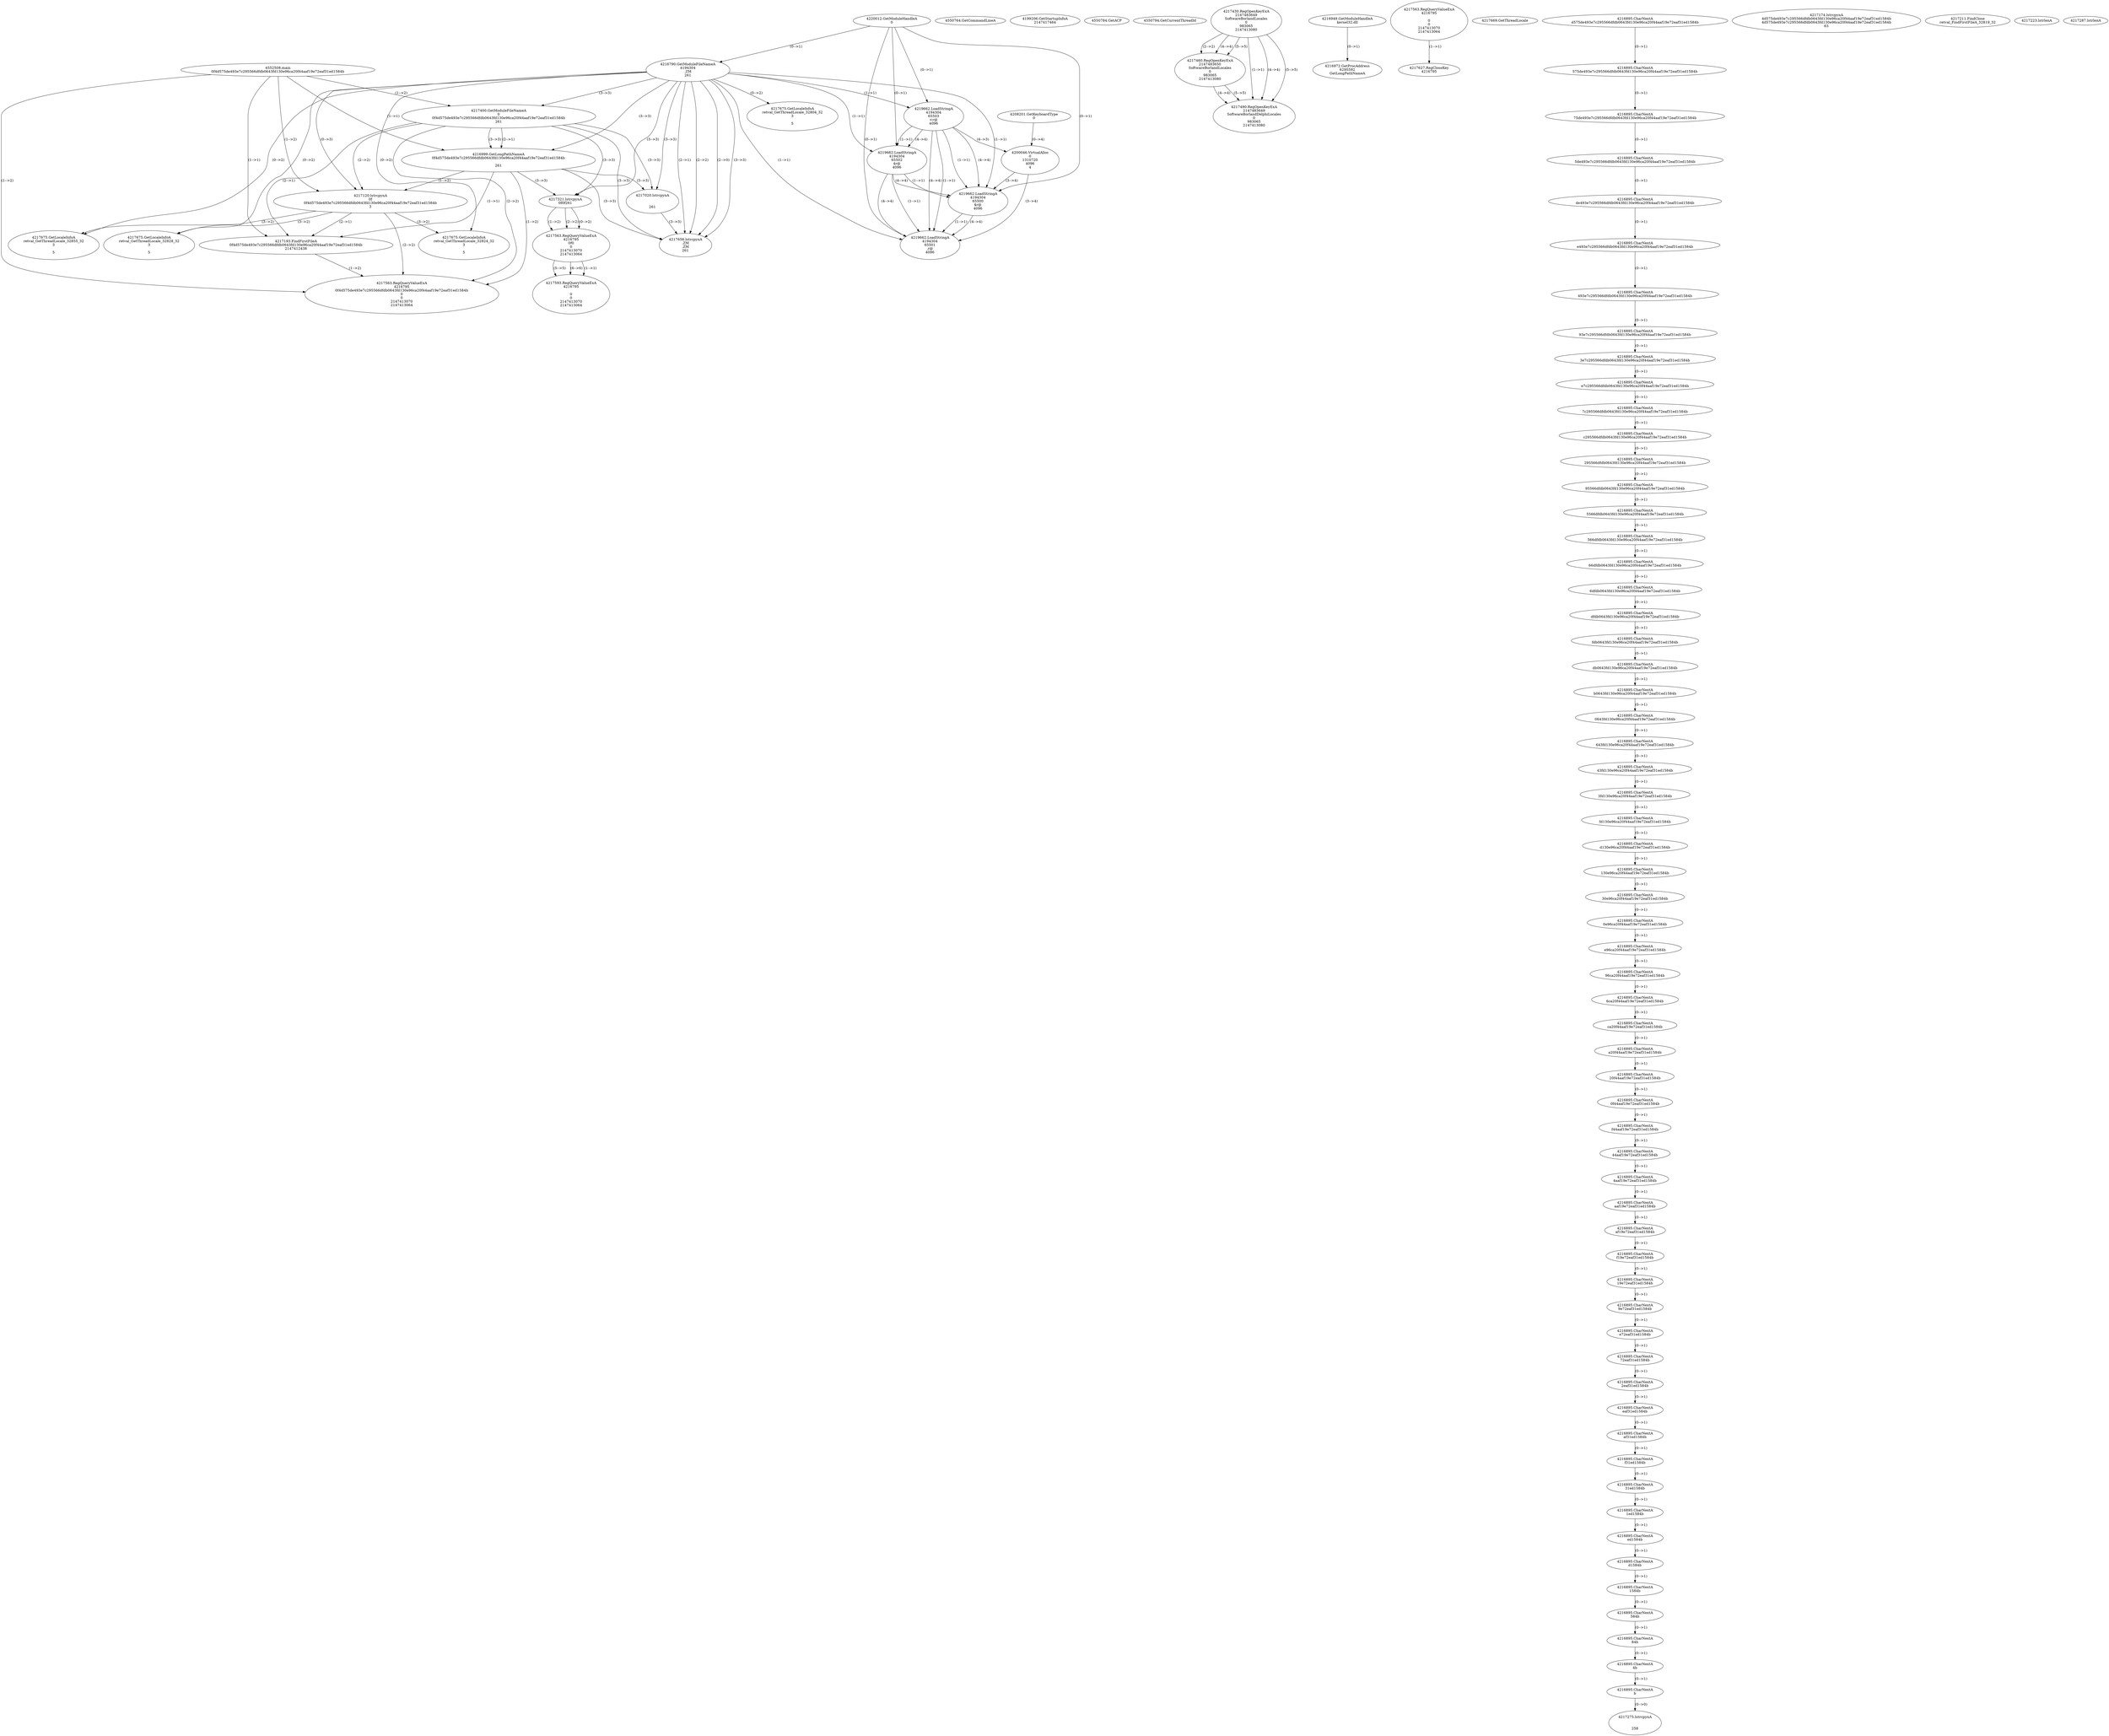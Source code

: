 // Global SCDG with merge call
digraph {
	0 [label="4552508.main
0f4d575de493e7c295566dfdb0643fd130e96ca20f44aaf19e72eaf31ed1584b"]
	1 [label="4220012.GetModuleHandleA
0"]
	2 [label="4208201.GetKeyboardType
0"]
	3 [label="4550764.GetCommandLineA
"]
	4 [label="4199206.GetStartupInfoA
2147417464"]
	5 [label="4550784.GetACP
"]
	6 [label="4550794.GetCurrentThreadId
"]
	7 [label="4216790.GetModuleFileNameA
4194304
.ZM
261"]
	1 -> 7 [label="(0-->1)"]
	8 [label="4217400.GetModuleFileNameA
0
0f4d575de493e7c295566dfdb0643fd130e96ca20f44aaf19e72eaf31ed1584b
261"]
	0 -> 8 [label="(1-->2)"]
	7 -> 8 [label="(3-->3)"]
	9 [label="4217430.RegOpenKeyExA
2147483649
Software\Borland\Locales
0
983065
2147413080"]
	10 [label="4217460.RegOpenKeyExA
2147483650
Software\Borland\Locales
0
983065
2147413080"]
	9 -> 10 [label="(2-->2)"]
	9 -> 10 [label="(4-->4)"]
	9 -> 10 [label="(5-->5)"]
	11 [label="4217490.RegOpenKeyExA
2147483649
Software\Borland\Delphi\Locales
0
983065
2147413080"]
	9 -> 11 [label="(1-->1)"]
	9 -> 11 [label="(4-->4)"]
	10 -> 11 [label="(4-->4)"]
	9 -> 11 [label="(5-->5)"]
	10 -> 11 [label="(5-->5)"]
	12 [label="4216949.GetModuleHandleA
kernel32.dll"]
	13 [label="4216972.GetProcAddress
6295592
GetLongPathNameA"]
	12 -> 13 [label="(0-->1)"]
	14 [label="4216999.GetLongPathNameA
0f4d575de493e7c295566dfdb0643fd130e96ca20f44aaf19e72eaf31ed1584b

261"]
	0 -> 14 [label="(1-->1)"]
	8 -> 14 [label="(2-->1)"]
	7 -> 14 [label="(3-->3)"]
	8 -> 14 [label="(3-->3)"]
	15 [label="4217020.lstrcpynA


261"]
	7 -> 15 [label="(3-->3)"]
	8 -> 15 [label="(3-->3)"]
	14 -> 15 [label="(3-->3)"]
	16 [label="4217563.RegQueryValueExA
4216795

0
0
2147413070
2147413064"]
	17 [label="4217627.RegCloseKey
4216795"]
	16 -> 17 [label="(1-->1)"]
	18 [label="4217656.lstrcpynA
.ZM
.ZM
261"]
	7 -> 18 [label="(2-->1)"]
	7 -> 18 [label="(2-->2)"]
	7 -> 18 [label="(3-->3)"]
	8 -> 18 [label="(3-->3)"]
	14 -> 18 [label="(3-->3)"]
	15 -> 18 [label="(3-->3)"]
	7 -> 18 [label="(2-->0)"]
	19 [label="4217669.GetThreadLocale
"]
	20 [label="4217675.GetLocaleInfoA
retval_GetThreadLocale_32804_32
3

5"]
	7 -> 20 [label="(0-->2)"]
	21 [label="4219662.LoadStringA
4194304
65503
<r@
4096"]
	1 -> 21 [label="(0-->1)"]
	7 -> 21 [label="(1-->1)"]
	22 [label="4217120.lstrcpynA
0f
0f4d575de493e7c295566dfdb0643fd130e96ca20f44aaf19e72eaf31ed1584b
3"]
	0 -> 22 [label="(1-->2)"]
	8 -> 22 [label="(2-->2)"]
	14 -> 22 [label="(1-->2)"]
	7 -> 22 [label="(0-->3)"]
	23 [label="4216895.CharNextA
d575de493e7c295566dfdb0643fd130e96ca20f44aaf19e72eaf31ed1584b"]
	24 [label="4216895.CharNextA
575de493e7c295566dfdb0643fd130e96ca20f44aaf19e72eaf31ed1584b"]
	23 -> 24 [label="(0-->1)"]
	25 [label="4216895.CharNextA
75de493e7c295566dfdb0643fd130e96ca20f44aaf19e72eaf31ed1584b"]
	24 -> 25 [label="(0-->1)"]
	26 [label="4216895.CharNextA
5de493e7c295566dfdb0643fd130e96ca20f44aaf19e72eaf31ed1584b"]
	25 -> 26 [label="(0-->1)"]
	27 [label="4216895.CharNextA
de493e7c295566dfdb0643fd130e96ca20f44aaf19e72eaf31ed1584b"]
	26 -> 27 [label="(0-->1)"]
	28 [label="4216895.CharNextA
e493e7c295566dfdb0643fd130e96ca20f44aaf19e72eaf31ed1584b"]
	27 -> 28 [label="(0-->1)"]
	29 [label="4216895.CharNextA
493e7c295566dfdb0643fd130e96ca20f44aaf19e72eaf31ed1584b"]
	28 -> 29 [label="(0-->1)"]
	30 [label="4216895.CharNextA
93e7c295566dfdb0643fd130e96ca20f44aaf19e72eaf31ed1584b"]
	29 -> 30 [label="(0-->1)"]
	31 [label="4216895.CharNextA
3e7c295566dfdb0643fd130e96ca20f44aaf19e72eaf31ed1584b"]
	30 -> 31 [label="(0-->1)"]
	32 [label="4216895.CharNextA
e7c295566dfdb0643fd130e96ca20f44aaf19e72eaf31ed1584b"]
	31 -> 32 [label="(0-->1)"]
	33 [label="4216895.CharNextA
7c295566dfdb0643fd130e96ca20f44aaf19e72eaf31ed1584b"]
	32 -> 33 [label="(0-->1)"]
	34 [label="4216895.CharNextA
c295566dfdb0643fd130e96ca20f44aaf19e72eaf31ed1584b"]
	33 -> 34 [label="(0-->1)"]
	35 [label="4216895.CharNextA
295566dfdb0643fd130e96ca20f44aaf19e72eaf31ed1584b"]
	34 -> 35 [label="(0-->1)"]
	36 [label="4216895.CharNextA
95566dfdb0643fd130e96ca20f44aaf19e72eaf31ed1584b"]
	35 -> 36 [label="(0-->1)"]
	37 [label="4216895.CharNextA
5566dfdb0643fd130e96ca20f44aaf19e72eaf31ed1584b"]
	36 -> 37 [label="(0-->1)"]
	38 [label="4216895.CharNextA
566dfdb0643fd130e96ca20f44aaf19e72eaf31ed1584b"]
	37 -> 38 [label="(0-->1)"]
	39 [label="4216895.CharNextA
66dfdb0643fd130e96ca20f44aaf19e72eaf31ed1584b"]
	38 -> 39 [label="(0-->1)"]
	40 [label="4216895.CharNextA
6dfdb0643fd130e96ca20f44aaf19e72eaf31ed1584b"]
	39 -> 40 [label="(0-->1)"]
	41 [label="4216895.CharNextA
dfdb0643fd130e96ca20f44aaf19e72eaf31ed1584b"]
	40 -> 41 [label="(0-->1)"]
	42 [label="4216895.CharNextA
fdb0643fd130e96ca20f44aaf19e72eaf31ed1584b"]
	41 -> 42 [label="(0-->1)"]
	43 [label="4216895.CharNextA
db0643fd130e96ca20f44aaf19e72eaf31ed1584b"]
	42 -> 43 [label="(0-->1)"]
	44 [label="4216895.CharNextA
b0643fd130e96ca20f44aaf19e72eaf31ed1584b"]
	43 -> 44 [label="(0-->1)"]
	45 [label="4216895.CharNextA
0643fd130e96ca20f44aaf19e72eaf31ed1584b"]
	44 -> 45 [label="(0-->1)"]
	46 [label="4216895.CharNextA
643fd130e96ca20f44aaf19e72eaf31ed1584b"]
	45 -> 46 [label="(0-->1)"]
	47 [label="4216895.CharNextA
43fd130e96ca20f44aaf19e72eaf31ed1584b"]
	46 -> 47 [label="(0-->1)"]
	48 [label="4216895.CharNextA
3fd130e96ca20f44aaf19e72eaf31ed1584b"]
	47 -> 48 [label="(0-->1)"]
	49 [label="4216895.CharNextA
fd130e96ca20f44aaf19e72eaf31ed1584b"]
	48 -> 49 [label="(0-->1)"]
	50 [label="4216895.CharNextA
d130e96ca20f44aaf19e72eaf31ed1584b"]
	49 -> 50 [label="(0-->1)"]
	51 [label="4216895.CharNextA
130e96ca20f44aaf19e72eaf31ed1584b"]
	50 -> 51 [label="(0-->1)"]
	52 [label="4216895.CharNextA
30e96ca20f44aaf19e72eaf31ed1584b"]
	51 -> 52 [label="(0-->1)"]
	53 [label="4216895.CharNextA
0e96ca20f44aaf19e72eaf31ed1584b"]
	52 -> 53 [label="(0-->1)"]
	54 [label="4216895.CharNextA
e96ca20f44aaf19e72eaf31ed1584b"]
	53 -> 54 [label="(0-->1)"]
	55 [label="4216895.CharNextA
96ca20f44aaf19e72eaf31ed1584b"]
	54 -> 55 [label="(0-->1)"]
	56 [label="4216895.CharNextA
6ca20f44aaf19e72eaf31ed1584b"]
	55 -> 56 [label="(0-->1)"]
	57 [label="4216895.CharNextA
ca20f44aaf19e72eaf31ed1584b"]
	56 -> 57 [label="(0-->1)"]
	58 [label="4216895.CharNextA
a20f44aaf19e72eaf31ed1584b"]
	57 -> 58 [label="(0-->1)"]
	59 [label="4216895.CharNextA
20f44aaf19e72eaf31ed1584b"]
	58 -> 59 [label="(0-->1)"]
	60 [label="4216895.CharNextA
0f44aaf19e72eaf31ed1584b"]
	59 -> 60 [label="(0-->1)"]
	61 [label="4216895.CharNextA
f44aaf19e72eaf31ed1584b"]
	60 -> 61 [label="(0-->1)"]
	62 [label="4216895.CharNextA
44aaf19e72eaf31ed1584b"]
	61 -> 62 [label="(0-->1)"]
	63 [label="4216895.CharNextA
4aaf19e72eaf31ed1584b"]
	62 -> 63 [label="(0-->1)"]
	64 [label="4216895.CharNextA
aaf19e72eaf31ed1584b"]
	63 -> 64 [label="(0-->1)"]
	65 [label="4216895.CharNextA
af19e72eaf31ed1584b"]
	64 -> 65 [label="(0-->1)"]
	66 [label="4216895.CharNextA
f19e72eaf31ed1584b"]
	65 -> 66 [label="(0-->1)"]
	67 [label="4216895.CharNextA
19e72eaf31ed1584b"]
	66 -> 67 [label="(0-->1)"]
	68 [label="4216895.CharNextA
9e72eaf31ed1584b"]
	67 -> 68 [label="(0-->1)"]
	69 [label="4216895.CharNextA
e72eaf31ed1584b"]
	68 -> 69 [label="(0-->1)"]
	70 [label="4216895.CharNextA
72eaf31ed1584b"]
	69 -> 70 [label="(0-->1)"]
	71 [label="4216895.CharNextA
2eaf31ed1584b"]
	70 -> 71 [label="(0-->1)"]
	72 [label="4216895.CharNextA
eaf31ed1584b"]
	71 -> 72 [label="(0-->1)"]
	73 [label="4216895.CharNextA
af31ed1584b"]
	72 -> 73 [label="(0-->1)"]
	74 [label="4216895.CharNextA
f31ed1584b"]
	73 -> 74 [label="(0-->1)"]
	75 [label="4216895.CharNextA
31ed1584b"]
	74 -> 75 [label="(0-->1)"]
	76 [label="4216895.CharNextA
1ed1584b"]
	75 -> 76 [label="(0-->1)"]
	77 [label="4216895.CharNextA
ed1584b"]
	76 -> 77 [label="(0-->1)"]
	78 [label="4216895.CharNextA
d1584b"]
	77 -> 78 [label="(0-->1)"]
	79 [label="4216895.CharNextA
1584b"]
	78 -> 79 [label="(0-->1)"]
	80 [label="4216895.CharNextA
584b"]
	79 -> 80 [label="(0-->1)"]
	81 [label="4216895.CharNextA
84b"]
	80 -> 81 [label="(0-->1)"]
	82 [label="4216895.CharNextA
4b"]
	81 -> 82 [label="(0-->1)"]
	83 [label="4216895.CharNextA
b"]
	82 -> 83 [label="(0-->1)"]
	84 [label="4217174.lstrcpynA
4d575de493e7c295566dfdb0643fd130e96ca20f44aaf19e72eaf31ed1584b
4d575de493e7c295566dfdb0643fd130e96ca20f44aaf19e72eaf31ed1584b
63"]
	85 [label="4217193.FindFirstFileA
0f4d575de493e7c295566dfdb0643fd130e96ca20f44aaf19e72eaf31ed1584b
2147412438"]
	0 -> 85 [label="(1-->1)"]
	8 -> 85 [label="(2-->1)"]
	14 -> 85 [label="(1-->1)"]
	22 -> 85 [label="(2-->1)"]
	86 [label="4217211.FindClose
retval_FindFirstFileA_32819_32"]
	87 [label="4217223.lstrlenA
"]
	88 [label="4217275.lstrcpynA


258"]
	83 -> 88 [label="(0-->0)"]
	89 [label="4217287.lstrlenA
"]
	90 [label="4217321.lstrcpynA
0f\
0f\
261"]
	7 -> 90 [label="(3-->3)"]
	8 -> 90 [label="(3-->3)"]
	14 -> 90 [label="(3-->3)"]
	91 [label="4217563.RegQueryValueExA
4216795
0f\
0
0
2147413070
2147413064"]
	90 -> 91 [label="(1-->2)"]
	90 -> 91 [label="(2-->2)"]
	90 -> 91 [label="(0-->2)"]
	92 [label="4217593.RegQueryValueExA
4216795

0
0
2147413070
2147413064"]
	91 -> 92 [label="(1-->1)"]
	91 -> 92 [label="(5-->5)"]
	91 -> 92 [label="(6-->6)"]
	93 [label="4217675.GetLocaleInfoA
retval_GetThreadLocale_32855_32
3

5"]
	7 -> 93 [label="(0-->2)"]
	22 -> 93 [label="(3-->2)"]
	94 [label="4217563.RegQueryValueExA
4216795
0f4d575de493e7c295566dfdb0643fd130e96ca20f44aaf19e72eaf31ed1584b
0
0
2147413070
2147413064"]
	0 -> 94 [label="(1-->2)"]
	8 -> 94 [label="(2-->2)"]
	14 -> 94 [label="(1-->2)"]
	22 -> 94 [label="(2-->2)"]
	85 -> 94 [label="(1-->2)"]
	95 [label="4217675.GetLocaleInfoA
retval_GetThreadLocale_32824_32
3

5"]
	7 -> 95 [label="(0-->2)"]
	22 -> 95 [label="(3-->2)"]
	96 [label="4219662.LoadStringA
4194304
65502
4r@
4096"]
	1 -> 96 [label="(0-->1)"]
	7 -> 96 [label="(1-->1)"]
	21 -> 96 [label="(1-->1)"]
	21 -> 96 [label="(4-->4)"]
	97 [label="4217675.GetLocaleInfoA
retval_GetThreadLocale_32828_32
3

5"]
	7 -> 97 [label="(0-->2)"]
	22 -> 97 [label="(3-->2)"]
	98 [label="4200046.VirtualAlloc
0
1310720
4096
4"]
	21 -> 98 [label="(4-->3)"]
	2 -> 98 [label="(0-->4)"]
	99 [label="4219662.LoadStringA
4194304
65500
$r@
4096"]
	1 -> 99 [label="(0-->1)"]
	7 -> 99 [label="(1-->1)"]
	21 -> 99 [label="(1-->1)"]
	96 -> 99 [label="(1-->1)"]
	21 -> 99 [label="(4-->4)"]
	96 -> 99 [label="(4-->4)"]
	98 -> 99 [label="(3-->4)"]
	100 [label="4219662.LoadStringA
4194304
65501
,r@
4096"]
	1 -> 100 [label="(0-->1)"]
	7 -> 100 [label="(1-->1)"]
	21 -> 100 [label="(1-->1)"]
	96 -> 100 [label="(1-->1)"]
	99 -> 100 [label="(1-->1)"]
	21 -> 100 [label="(4-->4)"]
	96 -> 100 [label="(4-->4)"]
	98 -> 100 [label="(3-->4)"]
	99 -> 100 [label="(4-->4)"]
}
